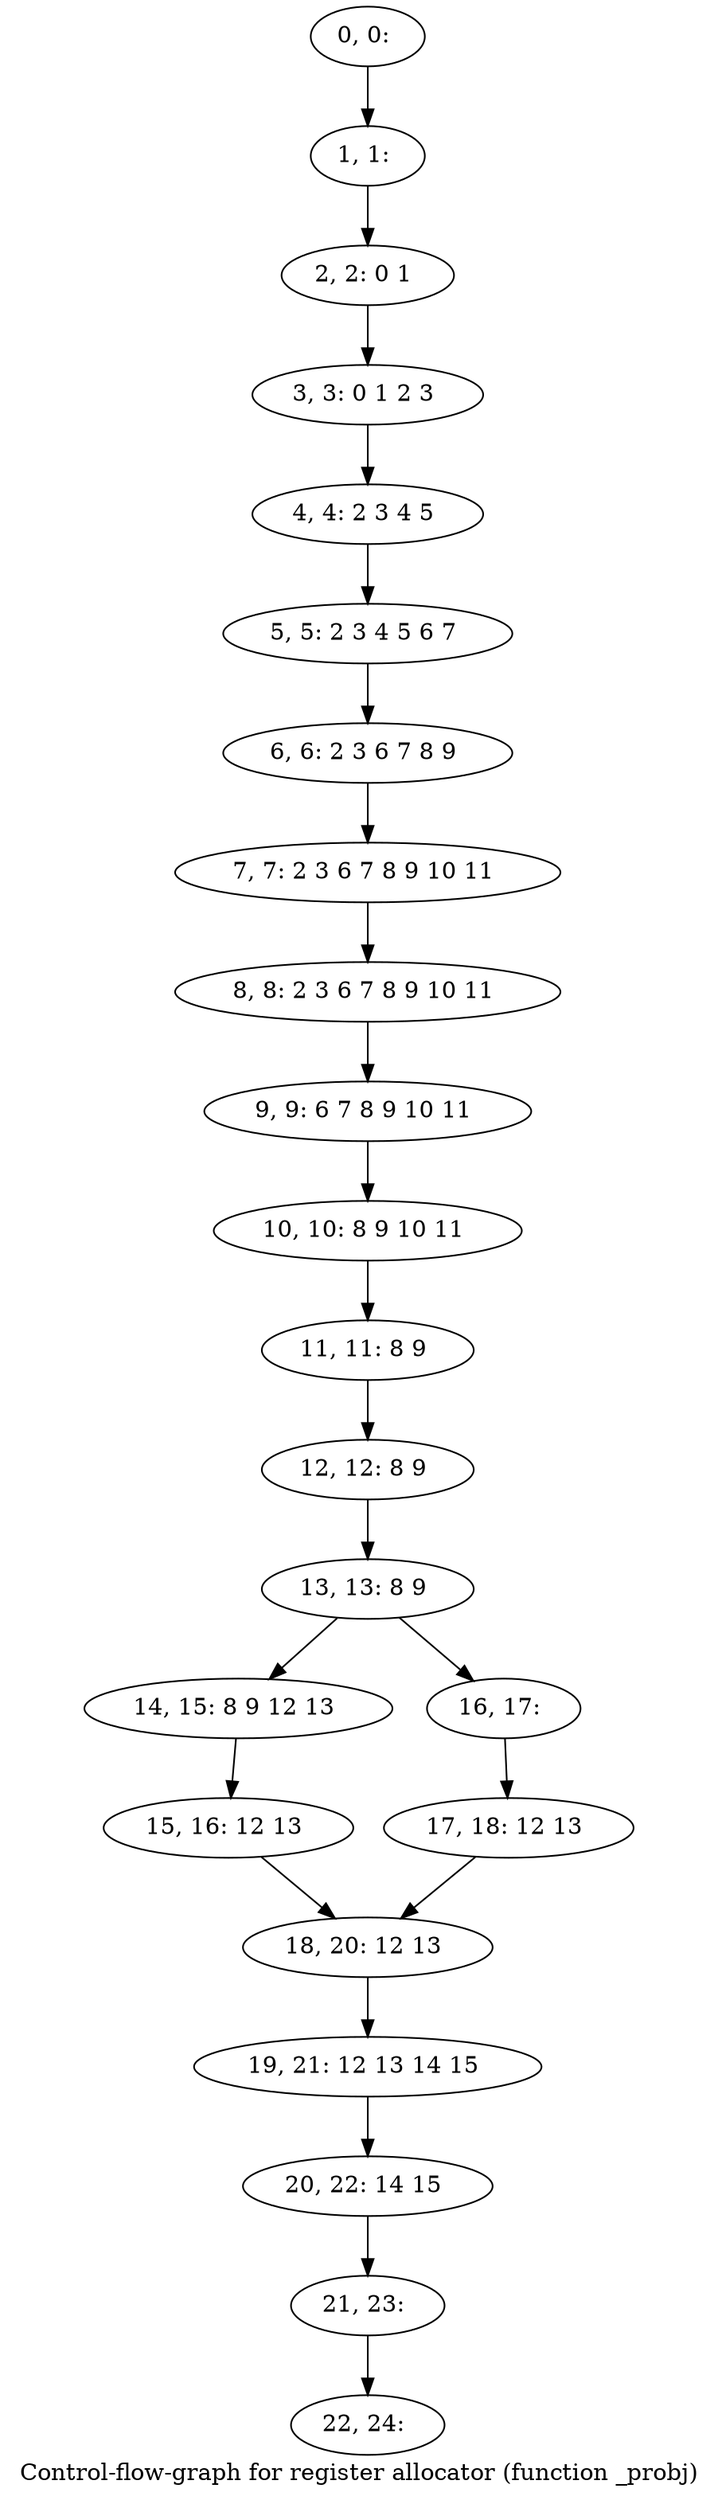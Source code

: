 digraph G {
graph [label="Control-flow-graph for register allocator (function _probj)"]
0[label="0, 0: "];
1[label="1, 1: "];
2[label="2, 2: 0 1 "];
3[label="3, 3: 0 1 2 3 "];
4[label="4, 4: 2 3 4 5 "];
5[label="5, 5: 2 3 4 5 6 7 "];
6[label="6, 6: 2 3 6 7 8 9 "];
7[label="7, 7: 2 3 6 7 8 9 10 11 "];
8[label="8, 8: 2 3 6 7 8 9 10 11 "];
9[label="9, 9: 6 7 8 9 10 11 "];
10[label="10, 10: 8 9 10 11 "];
11[label="11, 11: 8 9 "];
12[label="12, 12: 8 9 "];
13[label="13, 13: 8 9 "];
14[label="14, 15: 8 9 12 13 "];
15[label="15, 16: 12 13 "];
16[label="16, 17: "];
17[label="17, 18: 12 13 "];
18[label="18, 20: 12 13 "];
19[label="19, 21: 12 13 14 15 "];
20[label="20, 22: 14 15 "];
21[label="21, 23: "];
22[label="22, 24: "];
0->1 ;
1->2 ;
2->3 ;
3->4 ;
4->5 ;
5->6 ;
6->7 ;
7->8 ;
8->9 ;
9->10 ;
10->11 ;
11->12 ;
12->13 ;
13->14 ;
13->16 ;
14->15 ;
15->18 ;
16->17 ;
17->18 ;
18->19 ;
19->20 ;
20->21 ;
21->22 ;
}
